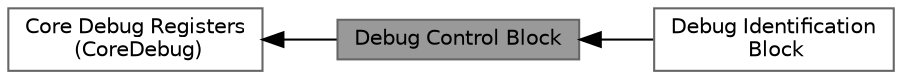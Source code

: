 digraph "Debug Control Block"
{
 // LATEX_PDF_SIZE
  bgcolor="transparent";
  edge [fontname=Helvetica,fontsize=10,labelfontname=Helvetica,labelfontsize=10];
  node [fontname=Helvetica,fontsize=10,shape=box,height=0.2,width=0.4];
  rankdir=LR;
  Node2 [id="Node000002",label="Core Debug Registers\l (CoreDebug)",height=0.2,width=0.4,color="grey40", fillcolor="white", style="filled",URL="$group__CMSIS__CoreDebug.html",tooltip="Type definitions for the Core Debug Registers."];
  Node1 [id="Node000001",label="Debug Control Block",height=0.2,width=0.4,color="gray40", fillcolor="grey60", style="filled", fontcolor="black",tooltip="Type definitions for the Debug Control Block Registers."];
  Node3 [id="Node000003",label="Debug Identification\l Block",height=0.2,width=0.4,color="grey40", fillcolor="white", style="filled",URL="$group__CMSIS__DIB.html",tooltip="Type definitions for the Debug Identification Block Registers."];
  Node2->Node1 [shape=plaintext, dir="back", style="solid"];
  Node1->Node3 [shape=plaintext, dir="back", style="solid"];
}
